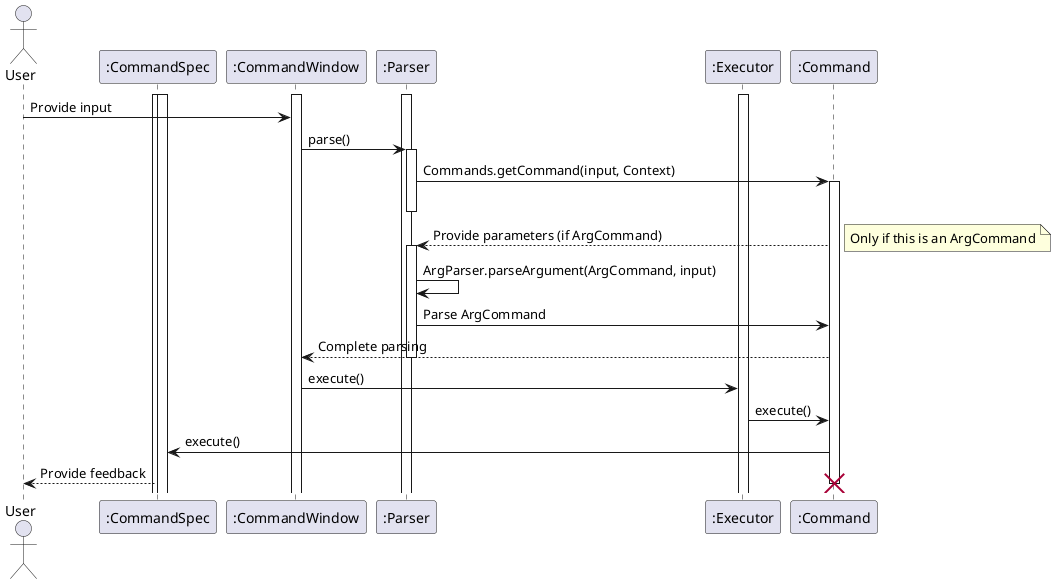 @startuml
actor User

activate ":CommandSpec"
activate ":CommandWindow"
activate ":Parser"
activate ":Executor"
activate ":CommandSpec"

User -> ":CommandWindow" : Provide input
":CommandWindow" -> ":Parser" : parse()
activate ":Parser"
":Parser" -> ":Command" : Commands.getCommand(input, Context)
activate ":Command"
deactivate ":Parser"
":Parser" <-- ":Command" : Provide parameters (if ArgCommand)
note right : Only if this is an ArgCommand
activate ":Parser"
":Parser" -> ":Parser" : ArgParser.parseArgument(ArgCommand, input)
":Parser" -> ":Command" : Parse ArgCommand
":CommandWindow" <-- ":Command" : Complete parsing
deactivate ":Parser"

":CommandWindow" -> ":Executor" : execute()
":Executor" -> ":Command" : execute()
":Command" -> ":CommandSpec" : execute()
User <-- ":CommandSpec" : Provide feedback
destroy ":Command"
@enduml
